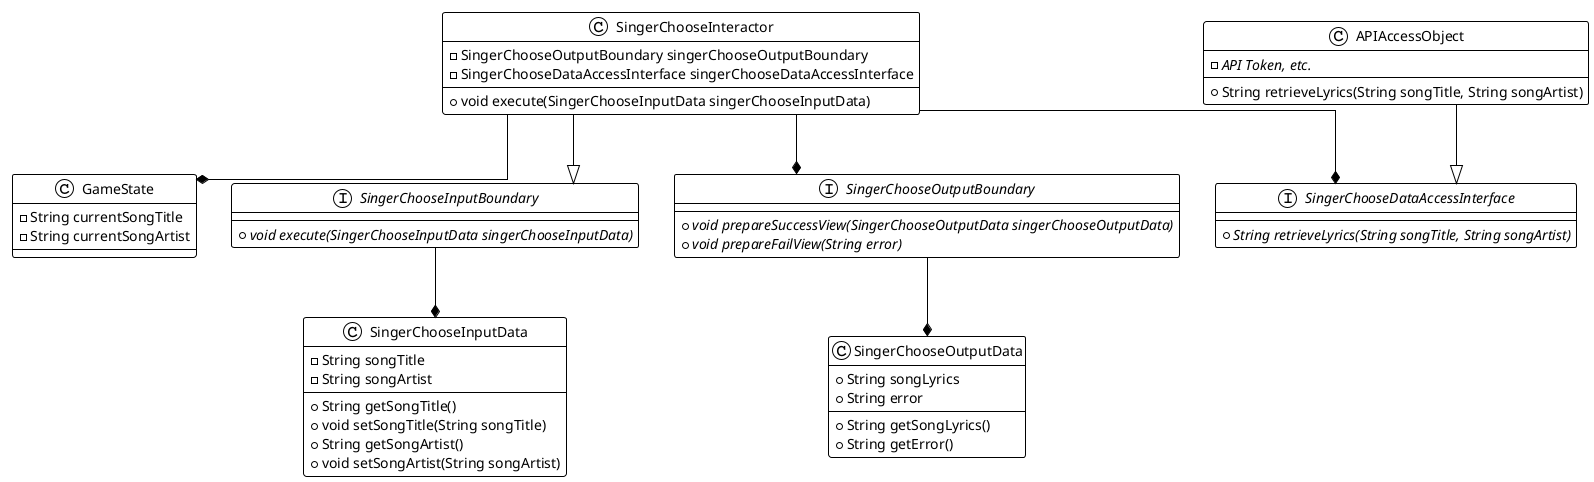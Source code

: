 @startuml
!theme plain
top to bottom direction
skinparam linetype ortho

class GameState {
    -String currentSongTitle
    -String currentSongArtist
}
class SingerChooseInteractor {
    -SingerChooseOutputBoundary singerChooseOutputBoundary
    -SingerChooseDataAccessInterface singerChooseDataAccessInterface
    +void execute(SingerChooseInputData singerChooseInputData)
}
interface SingerChooseInputBoundary {
    +{abstract} void execute(SingerChooseInputData singerChooseInputData)
}
interface SingerChooseOutputBoundary {
    +{abstract} void prepareSuccessView(SingerChooseOutputData singerChooseOutputData)
    +{abstract} void prepareFailView(String error)
}
interface SingerChooseDataAccessInterface {
    +{abstract} String retrieveLyrics(String songTitle, String songArtist)
}
class APIAccessObject {
    -{abstract} API Token, etc.
    +String retrieveLyrics(String songTitle, String songArtist)
}
class SingerChooseInputData {
    -String songTitle
    -String songArtist
    +String getSongTitle()
    +void setSongTitle(String songTitle)
    +String getSongArtist()
    +void setSongArtist(String songArtist)
}
class SingerChooseOutputData {
    +String songLyrics
    +String error
    +String getSongLyrics()
    +String getError()
}

SingerChooseInteractor --* GameState
SingerChooseInteractor --|> SingerChooseInputBoundary
APIAccessObject --|> SingerChooseDataAccessInterface
SingerChooseInteractor --* SingerChooseOutputBoundary
SingerChooseInteractor --* SingerChooseDataAccessInterface
SingerChooseInputBoundary --* SingerChooseInputData
SingerChooseOutputBoundary --* SingerChooseOutputData

@enduml